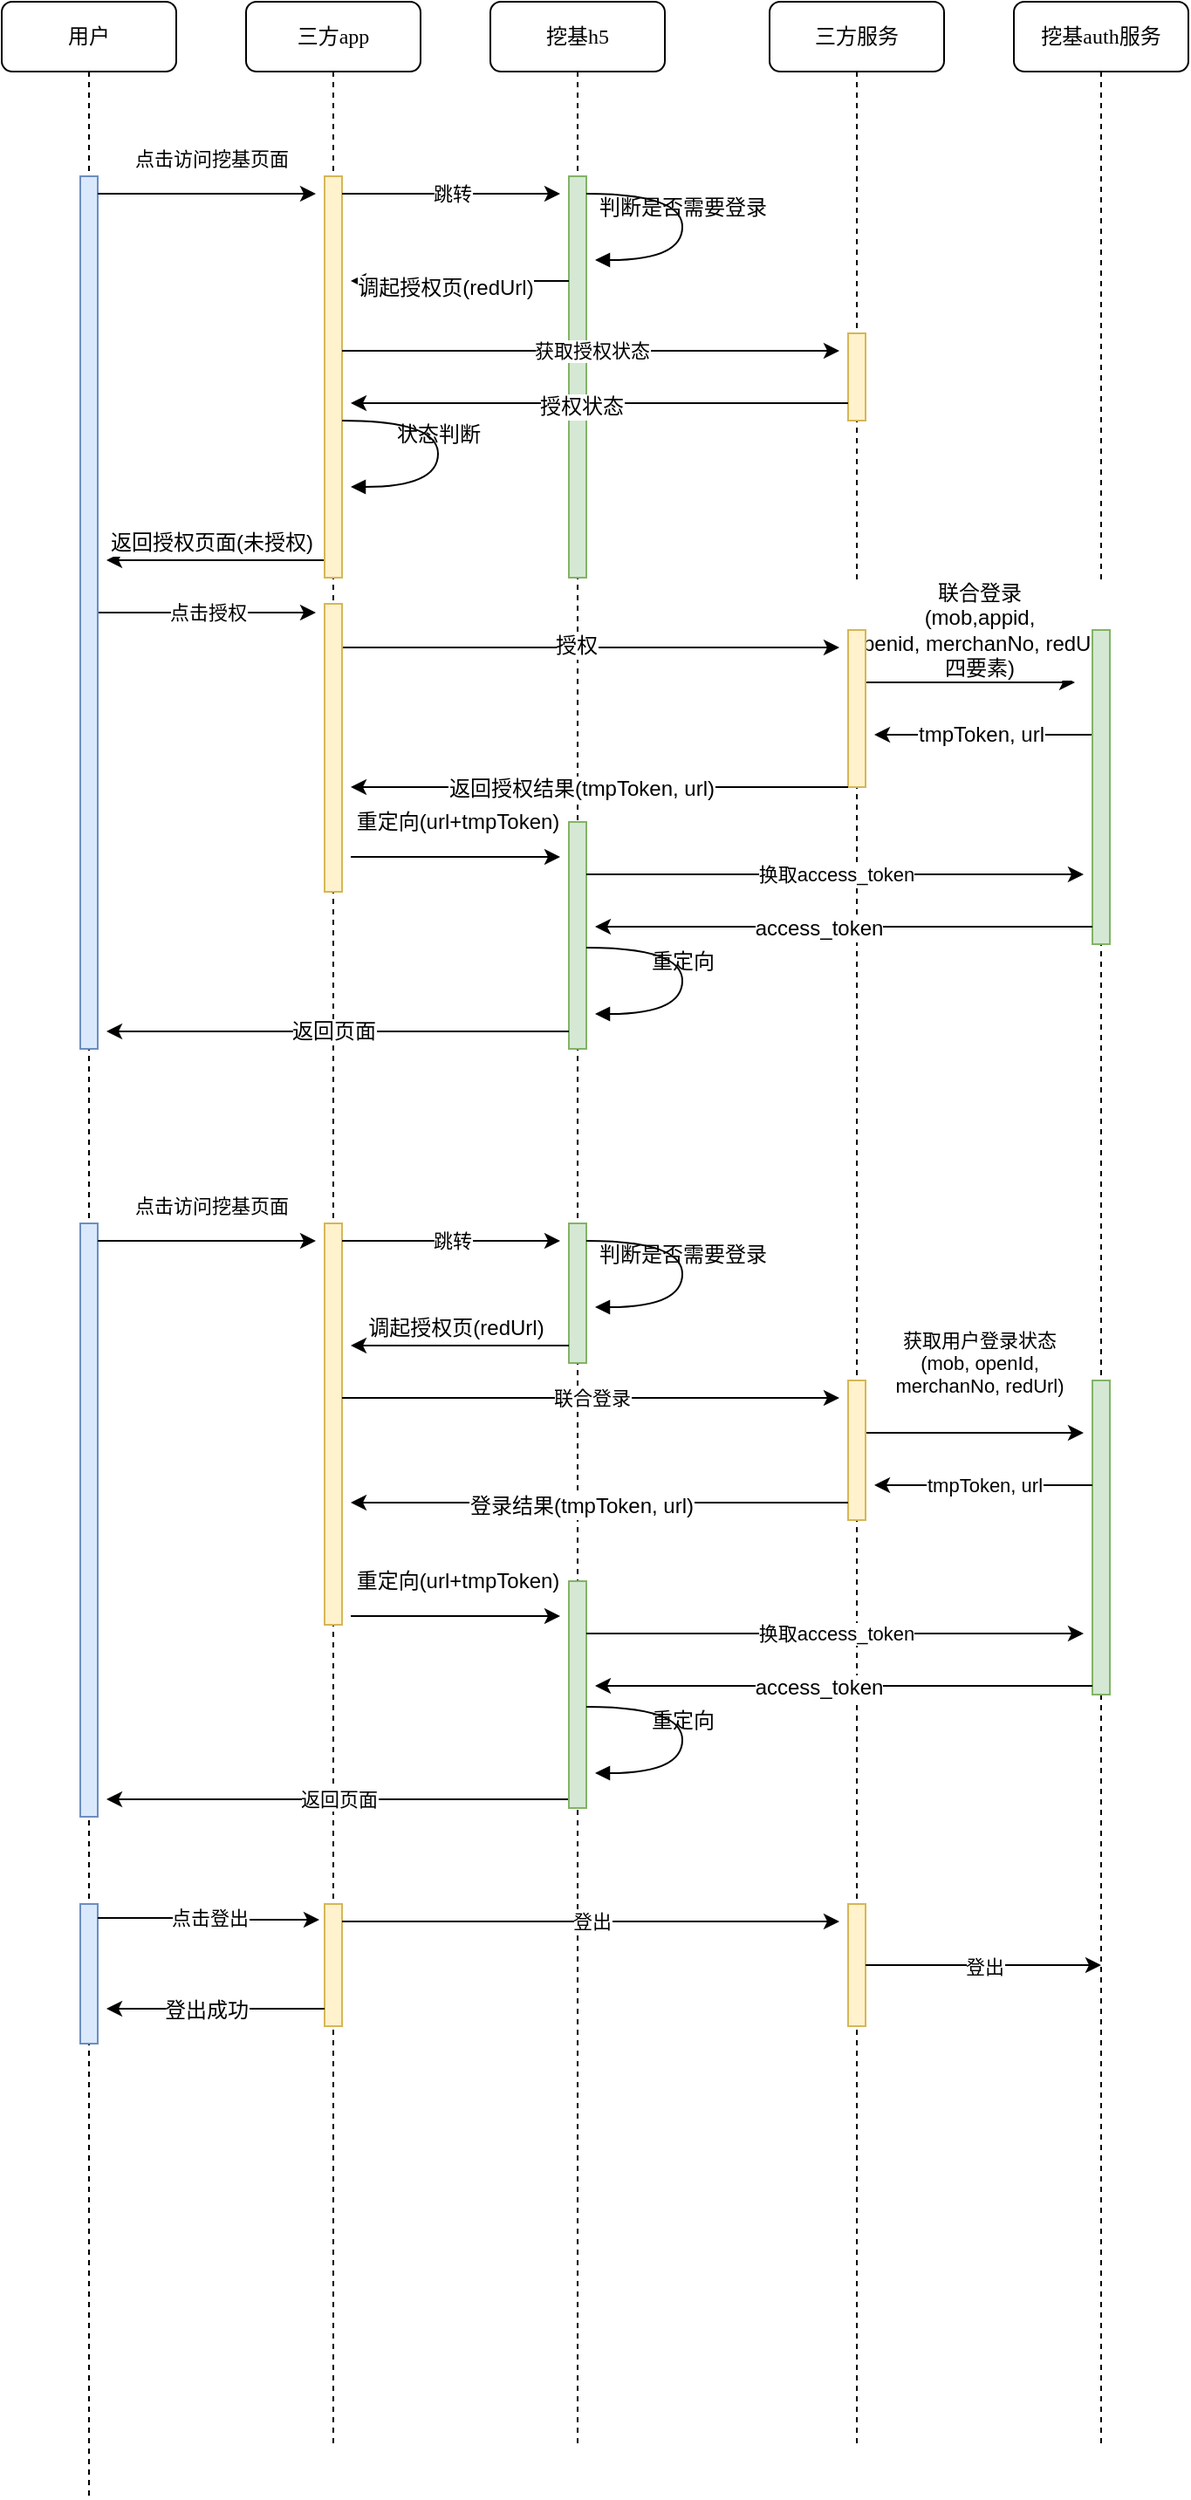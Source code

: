 <mxfile pages="1" version="11.2.3" type="github"><diagram name="Page-1" id="13e1069c-82ec-6db2-03f1-153e76fe0fe0"><mxGraphModel dx="2046" dy="552" grid="1" gridSize="10" guides="1" tooltips="1" connect="1" arrows="1" fold="1" page="1" pageScale="1" pageWidth="1100" pageHeight="850" background="#ffffff" math="0" shadow="0"><root><mxCell id="0"/><mxCell id="1" parent="0"/><mxCell id="7baba1c4bc27f4b0-2" value="挖基h5" style="shape=umlLifeline;perimeter=lifelinePerimeter;whiteSpace=wrap;html=1;container=1;collapsible=0;recursiveResize=0;outlineConnect=0;rounded=1;shadow=0;comic=0;labelBackgroundColor=none;strokeColor=#000000;strokeWidth=1;fillColor=#FFFFFF;fontFamily=Verdana;fontSize=12;fontColor=#000000;align=center;" parent="1" vertex="1"><mxGeometry x="240" y="80" width="100" height="1400" as="geometry"/></mxCell><mxCell id="7baba1c4bc27f4b0-10" value="" style="html=1;points=[];perimeter=orthogonalPerimeter;rounded=0;shadow=0;comic=0;labelBackgroundColor=none;strokeColor=#82b366;strokeWidth=1;fillColor=#d5e8d4;fontFamily=Verdana;fontSize=12;align=center;" parent="7baba1c4bc27f4b0-2" vertex="1"><mxGeometry x="45" y="100" width="10" height="230" as="geometry"/></mxCell><mxCell id="ldMIq8MS5qkzQoXjcarw-39" value="" style="html=1;points=[];perimeter=orthogonalPerimeter;rounded=0;shadow=0;comic=0;labelBackgroundColor=none;strokeColor=#82b366;strokeWidth=1;fillColor=#d5e8d4;fontFamily=Verdana;fontSize=12;align=center;" vertex="1" parent="7baba1c4bc27f4b0-2"><mxGeometry x="45" y="470" width="10" height="130" as="geometry"/></mxCell><mxCell id="7baba1c4bc27f4b0-3" value="三方服务" style="shape=umlLifeline;perimeter=lifelinePerimeter;whiteSpace=wrap;html=1;container=1;collapsible=0;recursiveResize=0;outlineConnect=0;rounded=1;shadow=0;comic=0;labelBackgroundColor=none;strokeColor=#000000;strokeWidth=1;fillColor=#FFFFFF;fontFamily=Verdana;fontSize=12;fontColor=#000000;align=center;" parent="1" vertex="1"><mxGeometry x="400" y="80" width="100" height="1400" as="geometry"/></mxCell><mxCell id="7baba1c4bc27f4b0-13" value="" style="html=1;points=[];perimeter=orthogonalPerimeter;rounded=0;shadow=0;comic=0;labelBackgroundColor=none;strokeColor=#d6b656;strokeWidth=1;fillColor=#fff2cc;fontFamily=Verdana;fontSize=12;align=center;" parent="7baba1c4bc27f4b0-3" vertex="1"><mxGeometry x="45" y="190" width="10" height="50" as="geometry"/></mxCell><mxCell id="ldMIq8MS5qkzQoXjcarw-258" value="" style="html=1;points=[];perimeter=orthogonalPerimeter;rounded=0;shadow=0;comic=0;labelBackgroundColor=none;strokeColor=#d6b656;strokeWidth=1;fillColor=#fff2cc;fontFamily=Verdana;fontSize=12;align=center;" vertex="1" parent="7baba1c4bc27f4b0-3"><mxGeometry x="45" y="1090" width="10" height="70" as="geometry"/></mxCell><mxCell id="7baba1c4bc27f4b0-4" value="挖基auth服务" style="shape=umlLifeline;perimeter=lifelinePerimeter;whiteSpace=wrap;html=1;container=1;collapsible=0;recursiveResize=0;outlineConnect=0;rounded=1;shadow=0;comic=0;labelBackgroundColor=none;strokeColor=#000000;strokeWidth=1;fillColor=#FFFFFF;fontFamily=Verdana;fontSize=12;fontColor=#000000;align=center;" parent="1" vertex="1"><mxGeometry x="540" y="80" width="100" height="1400" as="geometry"/></mxCell><mxCell id="ldMIq8MS5qkzQoXjcarw-30" style="edgeStyle=orthogonalEdgeStyle;rounded=0;orthogonalLoop=1;jettySize=auto;html=1;" edge="1" parent="7baba1c4bc27f4b0-4" source="7baba1c4bc27f4b0-16"><mxGeometry relative="1" as="geometry"><mxPoint x="-80" y="420" as="targetPoint"/><Array as="points"><mxPoint x="10" y="420"/><mxPoint x="10" y="420"/></Array></mxGeometry></mxCell><mxCell id="ldMIq8MS5qkzQoXjcarw-31" value="tmpToken, url" style="text;html=1;resizable=0;points=[];align=center;verticalAlign=middle;labelBackgroundColor=#ffffff;" vertex="1" connectable="0" parent="ldMIq8MS5qkzQoXjcarw-30"><mxGeometry x="0.024" relative="1" as="geometry"><mxPoint as="offset"/></mxGeometry></mxCell><mxCell id="ldMIq8MS5qkzQoXjcarw-16" style="edgeStyle=orthogonalEdgeStyle;rounded=0;orthogonalLoop=1;jettySize=auto;html=1;" edge="1" parent="7baba1c4bc27f4b0-4"><mxGeometry relative="1" as="geometry"><mxPoint x="-520" y="320" as="targetPoint"/><mxPoint x="-395" y="320" as="sourcePoint"/><Array as="points"><mxPoint x="-520" y="320"/></Array></mxGeometry></mxCell><mxCell id="ldMIq8MS5qkzQoXjcarw-17" value="返回授权页面(未授权)" style="text;html=1;resizable=0;points=[];align=center;verticalAlign=middle;labelBackgroundColor=#ffffff;" vertex="1" connectable="0" parent="ldMIq8MS5qkzQoXjcarw-16"><mxGeometry x="0.136" y="4" relative="1" as="geometry"><mxPoint x="6" y="-14" as="offset"/></mxGeometry></mxCell><mxCell id="ldMIq8MS5qkzQoXjcarw-18" value="点击授权" style="edgeStyle=orthogonalEdgeStyle;rounded=0;orthogonalLoop=1;jettySize=auto;html=1;" edge="1" parent="7baba1c4bc27f4b0-4"><mxGeometry relative="1" as="geometry"><mxPoint x="-400" y="350" as="targetPoint"/><mxPoint x="-525" y="350" as="sourcePoint"/><Array as="points"><mxPoint x="-400" y="350"/></Array></mxGeometry></mxCell><mxCell id="ldMIq8MS5qkzQoXjcarw-19" style="edgeStyle=orthogonalEdgeStyle;rounded=0;orthogonalLoop=1;jettySize=auto;html=1;" edge="1" parent="7baba1c4bc27f4b0-4"><mxGeometry relative="1" as="geometry"><mxPoint x="-100" y="370" as="targetPoint"/><mxPoint x="-385" y="370" as="sourcePoint"/><Array as="points"><mxPoint x="-100" y="370"/></Array></mxGeometry></mxCell><mxCell id="ldMIq8MS5qkzQoXjcarw-20" value="授权" style="text;html=1;resizable=0;points=[];align=center;verticalAlign=middle;labelBackgroundColor=#ffffff;" vertex="1" connectable="0" parent="ldMIq8MS5qkzQoXjcarw-19"><mxGeometry x="-0.06" y="1" relative="1" as="geometry"><mxPoint as="offset"/></mxGeometry></mxCell><mxCell id="ldMIq8MS5qkzQoXjcarw-27" style="edgeStyle=orthogonalEdgeStyle;rounded=0;orthogonalLoop=1;jettySize=auto;html=1;" edge="1" parent="7baba1c4bc27f4b0-4"><mxGeometry relative="1" as="geometry"><mxPoint x="35" y="390" as="targetPoint"/><mxPoint x="-85" y="390" as="sourcePoint"/><Array as="points"><mxPoint x="35" y="390"/></Array></mxGeometry></mxCell><mxCell id="ldMIq8MS5qkzQoXjcarw-28" value="联合登录&lt;br&gt;(mob,appid,&lt;br&gt;openid, merchanNo, redUrl,&lt;br&gt;四要素)" style="text;html=1;resizable=0;points=[];align=center;verticalAlign=middle;labelBackgroundColor=#ffffff;" vertex="1" connectable="0" parent="ldMIq8MS5qkzQoXjcarw-27"><mxGeometry x="-0.04" y="4" relative="1" as="geometry"><mxPoint x="7" y="-26" as="offset"/></mxGeometry></mxCell><mxCell id="ldMIq8MS5qkzQoXjcarw-29" value="" style="html=1;points=[];perimeter=orthogonalPerimeter;rounded=0;shadow=0;comic=0;labelBackgroundColor=none;strokeColor=#d6b656;strokeWidth=1;fillColor=#fff2cc;fontFamily=Verdana;fontSize=12;align=center;" vertex="1" parent="7baba1c4bc27f4b0-4"><mxGeometry x="-95" y="360" width="10" height="90" as="geometry"/></mxCell><mxCell id="7baba1c4bc27f4b0-16" value="" style="html=1;points=[];perimeter=orthogonalPerimeter;rounded=0;shadow=0;comic=0;labelBackgroundColor=none;strokeColor=#82b366;strokeWidth=1;fillColor=#d5e8d4;fontFamily=Verdana;fontSize=12;align=center;" parent="7baba1c4bc27f4b0-4" vertex="1"><mxGeometry x="45" y="360" width="10" height="180" as="geometry"/></mxCell><mxCell id="ldMIq8MS5qkzQoXjcarw-237" value="" style="html=1;points=[];perimeter=orthogonalPerimeter;rounded=0;shadow=0;comic=0;labelBackgroundColor=none;strokeColor=#82b366;strokeWidth=1;fillColor=#d5e8d4;fontFamily=Verdana;fontSize=12;align=center;" vertex="1" parent="7baba1c4bc27f4b0-4"><mxGeometry x="45" y="790" width="10" height="180" as="geometry"/></mxCell><mxCell id="7baba1c4bc27f4b0-8" value="三方app" style="shape=umlLifeline;perimeter=lifelinePerimeter;whiteSpace=wrap;html=1;container=1;collapsible=0;recursiveResize=0;outlineConnect=0;rounded=1;shadow=0;comic=0;labelBackgroundColor=none;strokeColor=#000000;strokeWidth=1;fillColor=#FFFFFF;fontFamily=Verdana;fontSize=12;fontColor=#000000;align=center;" parent="1" vertex="1"><mxGeometry x="100" y="80" width="100" height="1400" as="geometry"/></mxCell><mxCell id="7baba1c4bc27f4b0-9" value="" style="html=1;points=[];perimeter=orthogonalPerimeter;rounded=0;shadow=0;comic=0;labelBackgroundColor=none;strokeColor=#d6b656;strokeWidth=1;fillColor=#fff2cc;fontFamily=Verdana;fontSize=12;align=center;" parent="7baba1c4bc27f4b0-8" vertex="1"><mxGeometry x="45" y="100" width="10" height="230" as="geometry"/></mxCell><mxCell id="ldMIq8MS5qkzQoXjcarw-46" value="" style="html=1;points=[];perimeter=orthogonalPerimeter;rounded=0;shadow=0;comic=0;labelBackgroundColor=none;strokeColor=#d6b656;strokeWidth=1;fillColor=#fff2cc;fontFamily=Verdana;fontSize=12;align=center;" vertex="1" parent="7baba1c4bc27f4b0-8"><mxGeometry x="45" y="345" width="10" height="165" as="geometry"/></mxCell><mxCell id="ldMIq8MS5qkzQoXjcarw-252" value="" style="html=1;points=[];perimeter=orthogonalPerimeter;rounded=0;shadow=0;comic=0;labelBackgroundColor=none;strokeColor=#d6b656;strokeWidth=1;fillColor=#fff2cc;fontFamily=Verdana;fontSize=12;align=center;" vertex="1" parent="7baba1c4bc27f4b0-8"><mxGeometry x="45" y="1090" width="10" height="70" as="geometry"/></mxCell><mxCell id="ldMIq8MS5qkzQoXjcarw-4" value="用户" style="shape=umlLifeline;perimeter=lifelinePerimeter;whiteSpace=wrap;html=1;container=1;collapsible=0;recursiveResize=0;outlineConnect=0;rounded=1;shadow=0;comic=0;labelBackgroundColor=none;strokeColor=#000000;strokeWidth=1;fillColor=#FFFFFF;fontFamily=Verdana;fontSize=12;fontColor=#000000;align=center;" vertex="1" parent="1"><mxGeometry x="-40" y="80" width="100" height="1430" as="geometry"/></mxCell><mxCell id="ldMIq8MS5qkzQoXjcarw-5" value="" style="html=1;points=[];perimeter=orthogonalPerimeter;rounded=0;shadow=0;comic=0;labelBackgroundColor=none;strokeColor=#6c8ebf;strokeWidth=1;fillColor=#dae8fc;fontFamily=Verdana;fontSize=12;align=center;" vertex="1" parent="ldMIq8MS5qkzQoXjcarw-4"><mxGeometry x="45" y="100" width="10" height="500" as="geometry"/></mxCell><mxCell id="ldMIq8MS5qkzQoXjcarw-251" value="" style="html=1;points=[];perimeter=orthogonalPerimeter;rounded=0;shadow=0;comic=0;labelBackgroundColor=none;strokeColor=#6c8ebf;strokeWidth=1;fillColor=#dae8fc;fontFamily=Verdana;fontSize=12;align=center;" vertex="1" parent="ldMIq8MS5qkzQoXjcarw-4"><mxGeometry x="45" y="1090" width="10" height="80" as="geometry"/></mxCell><mxCell id="ldMIq8MS5qkzQoXjcarw-6" value="点击访问挖基页面" style="edgeStyle=orthogonalEdgeStyle;rounded=0;orthogonalLoop=1;jettySize=auto;html=1;" edge="1" parent="1" source="ldMIq8MS5qkzQoXjcarw-5"><mxGeometry x="0.04" y="20" relative="1" as="geometry"><mxPoint x="140" y="190" as="targetPoint"/><Array as="points"><mxPoint x="60" y="190"/><mxPoint x="60" y="190"/></Array><mxPoint as="offset"/></mxGeometry></mxCell><mxCell id="ldMIq8MS5qkzQoXjcarw-9" value="跳转" style="edgeStyle=orthogonalEdgeStyle;rounded=0;orthogonalLoop=1;jettySize=auto;html=1;" edge="1" parent="1" source="7baba1c4bc27f4b0-9"><mxGeometry relative="1" as="geometry"><mxPoint x="280" y="190" as="targetPoint"/><Array as="points"><mxPoint x="190" y="190"/><mxPoint x="190" y="190"/></Array></mxGeometry></mxCell><mxCell id="ldMIq8MS5qkzQoXjcarw-10" value="判断是否需要登录" style="html=1;verticalAlign=bottom;endArrow=block;labelBackgroundColor=none;fontFamily=Verdana;fontSize=12;elbow=vertical;edgeStyle=orthogonalEdgeStyle;curved=1;entryX=1;entryY=0.286;entryPerimeter=0;exitX=1.038;exitY=0.345;exitPerimeter=0;" edge="1" parent="1"><mxGeometry relative="1" as="geometry"><mxPoint x="295" y="190" as="sourcePoint"/><mxPoint x="300" y="228" as="targetPoint"/><Array as="points"><mxPoint x="350" y="190"/><mxPoint x="350" y="228"/></Array></mxGeometry></mxCell><mxCell id="ldMIq8MS5qkzQoXjcarw-12" style="edgeStyle=orthogonalEdgeStyle;rounded=0;orthogonalLoop=1;jettySize=auto;html=1;" edge="1" parent="1" source="7baba1c4bc27f4b0-10"><mxGeometry relative="1" as="geometry"><mxPoint x="160" y="240" as="targetPoint"/><Array as="points"><mxPoint x="160" y="240"/></Array></mxGeometry></mxCell><mxCell id="ldMIq8MS5qkzQoXjcarw-14" value="调起授权页(redUrl)" style="text;html=1;resizable=0;points=[];align=center;verticalAlign=middle;labelBackgroundColor=#ffffff;" vertex="1" connectable="0" parent="ldMIq8MS5qkzQoXjcarw-12"><mxGeometry x="0.136" y="4" relative="1" as="geometry"><mxPoint as="offset"/></mxGeometry></mxCell><mxCell id="ldMIq8MS5qkzQoXjcarw-24" value="获取授权状态" style="edgeStyle=orthogonalEdgeStyle;rounded=0;orthogonalLoop=1;jettySize=auto;html=1;" edge="1" parent="1" source="7baba1c4bc27f4b0-9"><mxGeometry relative="1" as="geometry"><mxPoint x="440" y="280" as="targetPoint"/><Array as="points"><mxPoint x="240" y="280"/><mxPoint x="240" y="280"/></Array></mxGeometry></mxCell><mxCell id="ldMIq8MS5qkzQoXjcarw-25" style="edgeStyle=orthogonalEdgeStyle;rounded=0;orthogonalLoop=1;jettySize=auto;html=1;" edge="1" parent="1" source="7baba1c4bc27f4b0-13"><mxGeometry relative="1" as="geometry"><mxPoint x="160" y="310" as="targetPoint"/><Array as="points"><mxPoint x="380" y="310"/><mxPoint x="380" y="310"/></Array></mxGeometry></mxCell><mxCell id="ldMIq8MS5qkzQoXjcarw-26" value="授权状态" style="text;html=1;resizable=0;points=[];align=center;verticalAlign=middle;labelBackgroundColor=#ffffff;" vertex="1" connectable="0" parent="ldMIq8MS5qkzQoXjcarw-25"><mxGeometry x="0.074" y="2" relative="1" as="geometry"><mxPoint as="offset"/></mxGeometry></mxCell><mxCell id="ldMIq8MS5qkzQoXjcarw-32" value="状态判断" style="html=1;verticalAlign=bottom;endArrow=block;labelBackgroundColor=none;fontFamily=Verdana;fontSize=12;elbow=vertical;edgeStyle=orthogonalEdgeStyle;curved=1;entryX=1;entryY=0.286;entryPerimeter=0;exitX=1.038;exitY=0.345;exitPerimeter=0;" edge="1" parent="1"><mxGeometry relative="1" as="geometry"><mxPoint x="155" y="320" as="sourcePoint"/><mxPoint x="160" y="358" as="targetPoint"/><Array as="points"><mxPoint x="210" y="320"/><mxPoint x="210" y="358"/></Array></mxGeometry></mxCell><mxCell id="ldMIq8MS5qkzQoXjcarw-35" style="edgeStyle=orthogonalEdgeStyle;rounded=0;orthogonalLoop=1;jettySize=auto;html=1;" edge="1" parent="1" source="ldMIq8MS5qkzQoXjcarw-29"><mxGeometry relative="1" as="geometry"><mxPoint x="160" y="530" as="targetPoint"/><Array as="points"><mxPoint x="370" y="530"/><mxPoint x="370" y="530"/></Array></mxGeometry></mxCell><mxCell id="ldMIq8MS5qkzQoXjcarw-36" value="返回授权结果(tmpToken, url)" style="text;html=1;resizable=0;points=[];align=center;verticalAlign=middle;labelBackgroundColor=#ffffff;" vertex="1" connectable="0" parent="ldMIq8MS5qkzQoXjcarw-35"><mxGeometry x="0.074" y="1" relative="1" as="geometry"><mxPoint as="offset"/></mxGeometry></mxCell><mxCell id="ldMIq8MS5qkzQoXjcarw-41" style="edgeStyle=orthogonalEdgeStyle;rounded=0;orthogonalLoop=1;jettySize=auto;html=1;" edge="1" parent="1"><mxGeometry relative="1" as="geometry"><mxPoint x="280" y="570" as="targetPoint"/><mxPoint x="160" y="570" as="sourcePoint"/><Array as="points"><mxPoint x="170" y="570"/><mxPoint x="170" y="570"/></Array></mxGeometry></mxCell><mxCell id="ldMIq8MS5qkzQoXjcarw-42" value="重定向(url+tmpToken)" style="text;html=1;resizable=0;points=[];align=center;verticalAlign=middle;labelBackgroundColor=#ffffff;" vertex="1" connectable="0" parent="ldMIq8MS5qkzQoXjcarw-41"><mxGeometry x="0.04" y="1" relative="1" as="geometry"><mxPoint x="-2" y="-19" as="offset"/></mxGeometry></mxCell><mxCell id="ldMIq8MS5qkzQoXjcarw-43" value="换取access_token" style="edgeStyle=orthogonalEdgeStyle;rounded=0;orthogonalLoop=1;jettySize=auto;html=1;" edge="1" parent="1" source="ldMIq8MS5qkzQoXjcarw-39"><mxGeometry relative="1" as="geometry"><mxPoint x="580" y="580" as="targetPoint"/><Array as="points"><mxPoint x="350" y="580"/><mxPoint x="350" y="580"/></Array></mxGeometry></mxCell><mxCell id="ldMIq8MS5qkzQoXjcarw-44" style="edgeStyle=orthogonalEdgeStyle;rounded=0;orthogonalLoop=1;jettySize=auto;html=1;" edge="1" parent="1" source="7baba1c4bc27f4b0-16"><mxGeometry relative="1" as="geometry"><mxPoint x="300" y="610" as="targetPoint"/><Array as="points"><mxPoint x="520" y="610"/><mxPoint x="520" y="610"/></Array></mxGeometry></mxCell><mxCell id="ldMIq8MS5qkzQoXjcarw-45" value="access_token" style="text;html=1;resizable=0;points=[];align=center;verticalAlign=middle;labelBackgroundColor=#ffffff;" vertex="1" connectable="0" parent="ldMIq8MS5qkzQoXjcarw-44"><mxGeometry x="0.102" y="1" relative="1" as="geometry"><mxPoint as="offset"/></mxGeometry></mxCell><mxCell id="ldMIq8MS5qkzQoXjcarw-47" value="重定向" style="html=1;verticalAlign=bottom;endArrow=block;labelBackgroundColor=none;fontFamily=Verdana;fontSize=12;elbow=vertical;edgeStyle=orthogonalEdgeStyle;curved=1;entryX=1;entryY=0.286;entryPerimeter=0;exitX=1.038;exitY=0.345;exitPerimeter=0;" edge="1" parent="1"><mxGeometry relative="1" as="geometry"><mxPoint x="295" y="622" as="sourcePoint"/><mxPoint x="300" y="660" as="targetPoint"/><Array as="points"><mxPoint x="350" y="622"/><mxPoint x="350" y="660"/></Array></mxGeometry></mxCell><mxCell id="ldMIq8MS5qkzQoXjcarw-48" style="edgeStyle=orthogonalEdgeStyle;rounded=0;orthogonalLoop=1;jettySize=auto;html=1;" edge="1" parent="1" source="ldMIq8MS5qkzQoXjcarw-39"><mxGeometry relative="1" as="geometry"><mxPoint x="20" y="670" as="targetPoint"/><Array as="points"><mxPoint x="210" y="670"/><mxPoint x="210" y="670"/></Array></mxGeometry></mxCell><mxCell id="ldMIq8MS5qkzQoXjcarw-49" value="返回页面" style="text;html=1;resizable=0;points=[];align=center;verticalAlign=middle;labelBackgroundColor=#ffffff;" vertex="1" connectable="0" parent="ldMIq8MS5qkzQoXjcarw-48"><mxGeometry x="0.019" relative="1" as="geometry"><mxPoint as="offset"/></mxGeometry></mxCell><mxCell id="ldMIq8MS5qkzQoXjcarw-201" value="" style="html=1;points=[];perimeter=orthogonalPerimeter;rounded=0;shadow=0;comic=0;labelBackgroundColor=none;strokeColor=#82b366;strokeWidth=1;fillColor=#d5e8d4;fontFamily=Verdana;fontSize=12;align=center;" vertex="1" parent="1"><mxGeometry x="285" y="780" width="10" height="80" as="geometry"/></mxCell><mxCell id="ldMIq8MS5qkzQoXjcarw-238" value="获取用户登录状态&lt;br&gt;(mob, openId, &lt;br&gt;merchanNo, redUrl)" style="edgeStyle=orthogonalEdgeStyle;rounded=0;orthogonalLoop=1;jettySize=auto;html=1;" edge="1" parent="1" source="ldMIq8MS5qkzQoXjcarw-203"><mxGeometry x="0.04" y="40" relative="1" as="geometry"><mxPoint x="580" y="900" as="targetPoint"/><Array as="points"><mxPoint x="580" y="900"/></Array><mxPoint as="offset"/></mxGeometry></mxCell><mxCell id="ldMIq8MS5qkzQoXjcarw-203" value="" style="html=1;points=[];perimeter=orthogonalPerimeter;rounded=0;shadow=0;comic=0;labelBackgroundColor=none;strokeColor=#d6b656;strokeWidth=1;fillColor=#fff2cc;fontFamily=Verdana;fontSize=12;align=center;" vertex="1" parent="1"><mxGeometry x="445" y="870" width="10" height="80" as="geometry"/></mxCell><mxCell id="ldMIq8MS5qkzQoXjcarw-215" value="" style="html=1;points=[];perimeter=orthogonalPerimeter;rounded=0;shadow=0;comic=0;labelBackgroundColor=none;strokeColor=#d6b656;strokeWidth=1;fillColor=#fff2cc;fontFamily=Verdana;fontSize=12;align=center;" vertex="1" parent="1"><mxGeometry x="145" y="780" width="10" height="230" as="geometry"/></mxCell><mxCell id="ldMIq8MS5qkzQoXjcarw-217" value="" style="html=1;points=[];perimeter=orthogonalPerimeter;rounded=0;shadow=0;comic=0;labelBackgroundColor=none;strokeColor=#6c8ebf;strokeWidth=1;fillColor=#dae8fc;fontFamily=Verdana;fontSize=12;align=center;" vertex="1" parent="1"><mxGeometry x="5" y="780" width="10" height="340" as="geometry"/></mxCell><mxCell id="ldMIq8MS5qkzQoXjcarw-218" value="点击访问挖基页面" style="edgeStyle=orthogonalEdgeStyle;rounded=0;orthogonalLoop=1;jettySize=auto;html=1;" edge="1" parent="1" source="ldMIq8MS5qkzQoXjcarw-217"><mxGeometry x="0.04" y="20" relative="1" as="geometry"><mxPoint x="140" y="790" as="targetPoint"/><Array as="points"><mxPoint x="60" y="790"/><mxPoint x="60" y="790"/></Array><mxPoint as="offset"/></mxGeometry></mxCell><mxCell id="ldMIq8MS5qkzQoXjcarw-219" value="跳转" style="edgeStyle=orthogonalEdgeStyle;rounded=0;orthogonalLoop=1;jettySize=auto;html=1;" edge="1" parent="1" source="ldMIq8MS5qkzQoXjcarw-215"><mxGeometry relative="1" as="geometry"><mxPoint x="280" y="790" as="targetPoint"/><Array as="points"><mxPoint x="190" y="790"/><mxPoint x="190" y="790"/></Array></mxGeometry></mxCell><mxCell id="ldMIq8MS5qkzQoXjcarw-220" value="判断是否需要登录" style="html=1;verticalAlign=bottom;endArrow=block;labelBackgroundColor=none;fontFamily=Verdana;fontSize=12;elbow=vertical;edgeStyle=orthogonalEdgeStyle;curved=1;entryX=1;entryY=0.286;entryPerimeter=0;exitX=1.038;exitY=0.345;exitPerimeter=0;" edge="1" parent="1"><mxGeometry relative="1" as="geometry"><mxPoint x="295" y="790" as="sourcePoint"/><mxPoint x="300" y="828" as="targetPoint"/><Array as="points"><mxPoint x="350" y="790"/><mxPoint x="350" y="828"/></Array></mxGeometry></mxCell><mxCell id="ldMIq8MS5qkzQoXjcarw-221" style="edgeStyle=orthogonalEdgeStyle;rounded=0;orthogonalLoop=1;jettySize=auto;html=1;" edge="1" parent="1" source="ldMIq8MS5qkzQoXjcarw-201"><mxGeometry relative="1" as="geometry"><mxPoint x="160" y="850" as="targetPoint"/><Array as="points"><mxPoint x="160" y="850"/></Array></mxGeometry></mxCell><mxCell id="ldMIq8MS5qkzQoXjcarw-222" value="调起授权页(redUrl)" style="text;html=1;resizable=0;points=[];align=center;verticalAlign=middle;labelBackgroundColor=#ffffff;direction=south;" vertex="1" connectable="0" parent="ldMIq8MS5qkzQoXjcarw-221"><mxGeometry x="0.136" y="4" relative="1" as="geometry"><mxPoint x="6" y="-14" as="offset"/></mxGeometry></mxCell><mxCell id="ldMIq8MS5qkzQoXjcarw-223" value="联合登录" style="edgeStyle=orthogonalEdgeStyle;rounded=0;orthogonalLoop=1;jettySize=auto;html=1;" edge="1" parent="1" source="ldMIq8MS5qkzQoXjcarw-215"><mxGeometry relative="1" as="geometry"><mxPoint x="440" y="880" as="targetPoint"/><Array as="points"><mxPoint x="240" y="880"/><mxPoint x="240" y="880"/></Array></mxGeometry></mxCell><mxCell id="ldMIq8MS5qkzQoXjcarw-224" style="edgeStyle=orthogonalEdgeStyle;rounded=0;orthogonalLoop=1;jettySize=auto;html=1;" edge="1" parent="1" source="ldMIq8MS5qkzQoXjcarw-203"><mxGeometry relative="1" as="geometry"><mxPoint x="160" y="940" as="targetPoint"/><Array as="points"><mxPoint x="160" y="940"/></Array></mxGeometry></mxCell><mxCell id="ldMIq8MS5qkzQoXjcarw-225" value="登录结果(tmpToken, url)" style="text;html=1;resizable=0;points=[];align=center;verticalAlign=middle;labelBackgroundColor=#ffffff;" vertex="1" connectable="0" parent="ldMIq8MS5qkzQoXjcarw-224"><mxGeometry x="0.074" y="2" relative="1" as="geometry"><mxPoint as="offset"/></mxGeometry></mxCell><mxCell id="ldMIq8MS5qkzQoXjcarw-240" value="tmpToken, url" style="edgeStyle=orthogonalEdgeStyle;rounded=0;orthogonalLoop=1;jettySize=auto;html=1;" edge="1" parent="1" source="ldMIq8MS5qkzQoXjcarw-237"><mxGeometry relative="1" as="geometry"><mxPoint x="460" y="930" as="targetPoint"/><Array as="points"><mxPoint x="550" y="930"/><mxPoint x="550" y="930"/></Array></mxGeometry></mxCell><mxCell id="ldMIq8MS5qkzQoXjcarw-250" value="返回页面" style="edgeStyle=orthogonalEdgeStyle;rounded=0;orthogonalLoop=1;jettySize=auto;html=1;" edge="1" parent="1" source="ldMIq8MS5qkzQoXjcarw-241"><mxGeometry relative="1" as="geometry"><mxPoint x="20" y="1110" as="targetPoint"/><Array as="points"><mxPoint x="220" y="1110"/><mxPoint x="220" y="1110"/></Array></mxGeometry></mxCell><mxCell id="ldMIq8MS5qkzQoXjcarw-241" value="" style="html=1;points=[];perimeter=orthogonalPerimeter;rounded=0;shadow=0;comic=0;labelBackgroundColor=none;strokeColor=#82b366;strokeWidth=1;fillColor=#d5e8d4;fontFamily=Verdana;fontSize=12;align=center;" vertex="1" parent="1"><mxGeometry x="285" y="985" width="10" height="130" as="geometry"/></mxCell><mxCell id="ldMIq8MS5qkzQoXjcarw-242" style="edgeStyle=orthogonalEdgeStyle;rounded=0;orthogonalLoop=1;jettySize=auto;html=1;" edge="1" parent="1"><mxGeometry relative="1" as="geometry"><mxPoint x="280" y="1005" as="targetPoint"/><mxPoint x="160" y="1005" as="sourcePoint"/><Array as="points"><mxPoint x="170" y="1005"/><mxPoint x="170" y="1005"/></Array></mxGeometry></mxCell><mxCell id="ldMIq8MS5qkzQoXjcarw-243" value="重定向(url+tmpToken)" style="text;html=1;resizable=0;points=[];align=center;verticalAlign=middle;labelBackgroundColor=#ffffff;" vertex="1" connectable="0" parent="ldMIq8MS5qkzQoXjcarw-242"><mxGeometry x="0.04" y="1" relative="1" as="geometry"><mxPoint x="-2" y="-19" as="offset"/></mxGeometry></mxCell><mxCell id="ldMIq8MS5qkzQoXjcarw-244" value="换取access_token" style="edgeStyle=orthogonalEdgeStyle;rounded=0;orthogonalLoop=1;jettySize=auto;html=1;" edge="1" parent="1" source="ldMIq8MS5qkzQoXjcarw-241"><mxGeometry relative="1" as="geometry"><mxPoint x="580" y="1015" as="targetPoint"/><Array as="points"><mxPoint x="350" y="1015"/><mxPoint x="350" y="1015"/></Array></mxGeometry></mxCell><mxCell id="ldMIq8MS5qkzQoXjcarw-245" style="edgeStyle=orthogonalEdgeStyle;rounded=0;orthogonalLoop=1;jettySize=auto;html=1;" edge="1" parent="1"><mxGeometry relative="1" as="geometry"><mxPoint x="300" y="1045" as="targetPoint"/><Array as="points"><mxPoint x="520" y="1045"/><mxPoint x="520" y="1045"/></Array><mxPoint x="585" y="1045" as="sourcePoint"/></mxGeometry></mxCell><mxCell id="ldMIq8MS5qkzQoXjcarw-246" value="access_token" style="text;html=1;resizable=0;points=[];align=center;verticalAlign=middle;labelBackgroundColor=#ffffff;" vertex="1" connectable="0" parent="ldMIq8MS5qkzQoXjcarw-245"><mxGeometry x="0.102" y="1" relative="1" as="geometry"><mxPoint as="offset"/></mxGeometry></mxCell><mxCell id="ldMIq8MS5qkzQoXjcarw-247" value="重定向" style="html=1;verticalAlign=bottom;endArrow=block;labelBackgroundColor=none;fontFamily=Verdana;fontSize=12;elbow=vertical;edgeStyle=orthogonalEdgeStyle;curved=1;entryX=1;entryY=0.286;entryPerimeter=0;exitX=1.038;exitY=0.345;exitPerimeter=0;" edge="1" parent="1"><mxGeometry relative="1" as="geometry"><mxPoint x="295" y="1057" as="sourcePoint"/><mxPoint x="300" y="1095" as="targetPoint"/><Array as="points"><mxPoint x="350" y="1057"/><mxPoint x="350" y="1095"/></Array></mxGeometry></mxCell><mxCell id="ldMIq8MS5qkzQoXjcarw-253" value="点击登出" style="edgeStyle=orthogonalEdgeStyle;rounded=0;orthogonalLoop=1;jettySize=auto;html=1;entryX=-0.3;entryY=0.129;entryDx=0;entryDy=0;entryPerimeter=0;" edge="1" parent="1" source="ldMIq8MS5qkzQoXjcarw-251" target="ldMIq8MS5qkzQoXjcarw-252"><mxGeometry relative="1" as="geometry"><mxPoint x="100" y="1220" as="targetPoint"/><Array as="points"><mxPoint x="100" y="1178"/><mxPoint x="100" y="1179"/></Array></mxGeometry></mxCell><mxCell id="ldMIq8MS5qkzQoXjcarw-254" value="登出" style="edgeStyle=orthogonalEdgeStyle;rounded=0;orthogonalLoop=1;jettySize=auto;html=1;" edge="1" parent="1" source="ldMIq8MS5qkzQoXjcarw-252"><mxGeometry relative="1" as="geometry"><mxPoint x="440" y="1180" as="targetPoint"/><Array as="points"><mxPoint x="260" y="1180"/><mxPoint x="260" y="1180"/></Array></mxGeometry></mxCell><mxCell id="ldMIq8MS5qkzQoXjcarw-255" style="edgeStyle=orthogonalEdgeStyle;rounded=0;orthogonalLoop=1;jettySize=auto;html=1;" edge="1" parent="1" source="ldMIq8MS5qkzQoXjcarw-252"><mxGeometry relative="1" as="geometry"><mxPoint x="20" y="1230" as="targetPoint"/><Array as="points"><mxPoint x="110" y="1230"/><mxPoint x="110" y="1230"/></Array></mxGeometry></mxCell><mxCell id="ldMIq8MS5qkzQoXjcarw-256" value="登出成功" style="text;html=1;resizable=0;points=[];align=center;verticalAlign=middle;labelBackgroundColor=#ffffff;" vertex="1" connectable="0" parent="ldMIq8MS5qkzQoXjcarw-255"><mxGeometry x="0.088" y="1" relative="1" as="geometry"><mxPoint as="offset"/></mxGeometry></mxCell><mxCell id="ldMIq8MS5qkzQoXjcarw-260" value="登出" style="edgeStyle=orthogonalEdgeStyle;rounded=0;orthogonalLoop=1;jettySize=auto;html=1;" edge="1" parent="1" source="ldMIq8MS5qkzQoXjcarw-258"><mxGeometry relative="1" as="geometry"><mxPoint x="590" y="1205" as="targetPoint"/></mxGeometry></mxCell></root></mxGraphModel></diagram></mxfile>